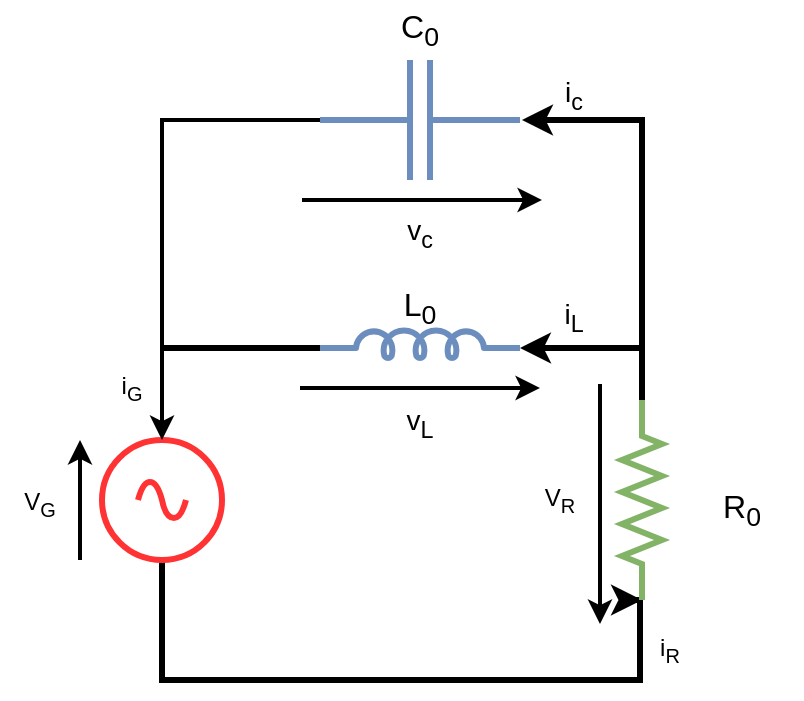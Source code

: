 <mxfile>
    <diagram id="kOpV5S2BEfglIn-J8A7v" name="Page-1">
        <mxGraphModel dx="537" dy="798" grid="1" gridSize="10" guides="1" tooltips="1" connect="1" arrows="1" fold="1" page="1" pageScale="1" pageWidth="850" pageHeight="1100" math="0" shadow="0">
            <root>
                <mxCell id="0"/>
                <mxCell id="1" parent="0"/>
                <mxCell id="RZuOT6L9X6EHLq7gEgHx-15" style="edgeStyle=orthogonalEdgeStyle;rounded=0;orthogonalLoop=1;jettySize=auto;html=1;exitX=0.5;exitY=1;exitDx=0;exitDy=0;exitPerimeter=0;endArrow=classic;endFill=1;strokeWidth=3;entryX=1;entryY=0.5;entryDx=0;entryDy=0;entryPerimeter=0;" parent="1" source="RZuOT6L9X6EHLq7gEgHx-1" target="RZuOT6L9X6EHLq7gEgHx-4" edge="1">
                    <mxGeometry relative="1" as="geometry">
                        <mxPoint x="550" y="480" as="targetPoint"/>
                        <Array as="points">
                            <mxPoint x="241" y="480"/>
                            <mxPoint x="480" y="480"/>
                        </Array>
                    </mxGeometry>
                </mxCell>
                <mxCell id="RZuOT6L9X6EHLq7gEgHx-1" value="" style="pointerEvents=1;verticalLabelPosition=bottom;shadow=0;dashed=0;align=center;html=1;verticalAlign=top;shape=mxgraph.electrical.signal_sources.source;aspect=fixed;points=[[0.5,0,0],[1,0.5,0],[0.5,1,0],[0,0.5,0]];elSignalType=ac;strokeWidth=3;strokeColor=#FF3333;" parent="1" vertex="1">
                    <mxGeometry x="211" y="360" width="60" height="60" as="geometry"/>
                </mxCell>
                <mxCell id="RZuOT6L9X6EHLq7gEgHx-31" style="edgeStyle=orthogonalEdgeStyle;rounded=0;orthogonalLoop=1;jettySize=auto;html=1;exitX=0;exitY=0.5;exitDx=0;exitDy=0;exitPerimeter=0;entryX=0.5;entryY=0;entryDx=0;entryDy=0;entryPerimeter=0;fontSize=14;endArrow=classic;endFill=1;strokeWidth=2;" parent="1" source="RZuOT6L9X6EHLq7gEgHx-2" target="RZuOT6L9X6EHLq7gEgHx-1" edge="1">
                    <mxGeometry relative="1" as="geometry"/>
                </mxCell>
                <mxCell id="RZuOT6L9X6EHLq7gEgHx-2" value="" style="pointerEvents=1;verticalLabelPosition=bottom;shadow=0;dashed=0;align=center;html=1;verticalAlign=top;shape=mxgraph.electrical.capacitors.capacitor_1;fillColor=#dae8fc;strokeColor=#6c8ebf;strokeWidth=3;" parent="1" vertex="1">
                    <mxGeometry x="320" y="170" width="100" height="60" as="geometry"/>
                </mxCell>
                <mxCell id="RZuOT6L9X6EHLq7gEgHx-14" style="edgeStyle=orthogonalEdgeStyle;rounded=0;orthogonalLoop=1;jettySize=auto;html=1;exitX=0;exitY=0.645;exitDx=0;exitDy=0;exitPerimeter=0;endArrow=none;endFill=0;strokeWidth=3;" parent="1" source="RZuOT6L9X6EHLq7gEgHx-3" edge="1">
                    <mxGeometry relative="1" as="geometry">
                        <mxPoint x="240" y="314" as="targetPoint"/>
                    </mxGeometry>
                </mxCell>
                <mxCell id="RZuOT6L9X6EHLq7gEgHx-17" style="edgeStyle=orthogonalEdgeStyle;rounded=0;orthogonalLoop=1;jettySize=auto;html=1;endArrow=classic;endFill=1;strokeWidth=3;entryX=1;entryY=0.645;entryDx=0;entryDy=0;entryPerimeter=0;" parent="1" target="RZuOT6L9X6EHLq7gEgHx-3" edge="1">
                    <mxGeometry relative="1" as="geometry">
                        <mxPoint x="460" y="360" as="targetPoint"/>
                        <mxPoint x="480" y="314" as="sourcePoint"/>
                        <Array as="points">
                            <mxPoint x="430" y="314"/>
                            <mxPoint x="430" y="314"/>
                        </Array>
                    </mxGeometry>
                </mxCell>
                <mxCell id="RZuOT6L9X6EHLq7gEgHx-3" value="" style="pointerEvents=1;verticalLabelPosition=bottom;shadow=0;dashed=0;align=center;html=1;verticalAlign=top;shape=mxgraph.electrical.inductors.inductor_5;fillColor=#dae8fc;strokeColor=#6c8ebf;strokeWidth=3;" parent="1" vertex="1">
                    <mxGeometry x="320" y="305" width="100" height="14" as="geometry"/>
                </mxCell>
                <mxCell id="RZuOT6L9X6EHLq7gEgHx-16" style="edgeStyle=orthogonalEdgeStyle;rounded=0;orthogonalLoop=1;jettySize=auto;html=1;exitX=0;exitY=0.5;exitDx=0;exitDy=0;exitPerimeter=0;endArrow=classic;endFill=1;strokeWidth=3;entryX=1;entryY=0.5;entryDx=0;entryDy=0;entryPerimeter=0;" parent="1" source="RZuOT6L9X6EHLq7gEgHx-4" edge="1">
                    <mxGeometry relative="1" as="geometry">
                        <mxPoint x="421" y="200.0" as="targetPoint"/>
                        <Array as="points">
                            <mxPoint x="481" y="200"/>
                        </Array>
                    </mxGeometry>
                </mxCell>
                <mxCell id="RZuOT6L9X6EHLq7gEgHx-4" value="" style="pointerEvents=1;verticalLabelPosition=bottom;shadow=0;dashed=0;align=center;html=1;verticalAlign=top;shape=mxgraph.electrical.resistors.resistor_2;rotation=90;fillColor=#d5e8d4;strokeColor=#82b366;strokeWidth=3;" parent="1" vertex="1">
                    <mxGeometry x="431" y="380" width="100" height="20" as="geometry"/>
                </mxCell>
                <mxCell id="RZuOT6L9X6EHLq7gEgHx-20" value="&lt;font style=&quot;font-size: 16px&quot;&gt;R&lt;sub&gt;0&lt;/sub&gt;&lt;/font&gt;" style="text;html=1;strokeColor=none;fillColor=none;align=center;verticalAlign=middle;whiteSpace=wrap;rounded=0;" parent="1" vertex="1">
                    <mxGeometry x="501" y="380" width="60" height="30" as="geometry"/>
                </mxCell>
                <mxCell id="RZuOT6L9X6EHLq7gEgHx-21" value="&lt;font style=&quot;font-size: 16px&quot;&gt;C&lt;sub&gt;0&lt;/sub&gt;&lt;/font&gt;" style="text;html=1;strokeColor=none;fillColor=none;align=center;verticalAlign=middle;whiteSpace=wrap;rounded=0;" parent="1" vertex="1">
                    <mxGeometry x="340" y="140" width="60" height="30" as="geometry"/>
                </mxCell>
                <mxCell id="RZuOT6L9X6EHLq7gEgHx-22" value="&lt;div style=&quot;font-size: 16px&quot; align=&quot;center&quot;&gt;&lt;font style=&quot;font-size: 16px&quot;&gt;L&lt;sub&gt;0&lt;/sub&gt;&lt;/font&gt;&lt;/div&gt;" style="text;whiteSpace=wrap;html=1;align=center;" parent="1" vertex="1">
                    <mxGeometry x="350" y="276" width="40" height="30" as="geometry"/>
                </mxCell>
                <mxCell id="RZuOT6L9X6EHLq7gEgHx-23" value="" style="endArrow=classic;html=1;rounded=0;fontSize=16;strokeWidth=2;" parent="1" edge="1">
                    <mxGeometry width="50" height="50" relative="1" as="geometry">
                        <mxPoint x="310" y="334" as="sourcePoint"/>
                        <mxPoint x="430" y="334" as="targetPoint"/>
                    </mxGeometry>
                </mxCell>
                <mxCell id="RZuOT6L9X6EHLq7gEgHx-24" value="" style="endArrow=classic;html=1;rounded=0;fontSize=16;strokeWidth=2;" parent="1" edge="1">
                    <mxGeometry width="50" height="50" relative="1" as="geometry">
                        <mxPoint x="311" y="240.0" as="sourcePoint"/>
                        <mxPoint x="431" y="240.0" as="targetPoint"/>
                    </mxGeometry>
                </mxCell>
                <mxCell id="RZuOT6L9X6EHLq7gEgHx-25" value="&lt;font style=&quot;font-size: 14px&quot;&gt;v&lt;sub&gt;c&lt;/sub&gt;&lt;/font&gt;" style="text;whiteSpace=wrap;html=1;align=center;" parent="1" vertex="1">
                    <mxGeometry x="350" y="240" width="40" height="30" as="geometry"/>
                </mxCell>
                <mxCell id="RZuOT6L9X6EHLq7gEgHx-26" value="&lt;font style=&quot;font-size: 14px&quot;&gt;i&lt;sub&gt;c&lt;/sub&gt;&lt;/font&gt;" style="text;whiteSpace=wrap;html=1;align=center;" parent="1" vertex="1">
                    <mxGeometry x="427" y="171" width="40" height="30" as="geometry"/>
                </mxCell>
                <mxCell id="RZuOT6L9X6EHLq7gEgHx-27" value="&lt;font style=&quot;font-size: 14px&quot;&gt;i&lt;sub&gt;L&lt;/sub&gt;&lt;/font&gt;" style="text;whiteSpace=wrap;html=1;align=center;" parent="1" vertex="1">
                    <mxGeometry x="427" y="282" width="40" height="30" as="geometry"/>
                </mxCell>
                <mxCell id="RZuOT6L9X6EHLq7gEgHx-28" value="&lt;font style=&quot;font-size: 14px&quot;&gt;v&lt;sub&gt;L&lt;/sub&gt;&lt;/font&gt;" style="text;whiteSpace=wrap;html=1;align=center;" parent="1" vertex="1">
                    <mxGeometry x="350" y="335" width="40" height="30" as="geometry"/>
                </mxCell>
                <mxCell id="RZuOT6L9X6EHLq7gEgHx-29" value="i&lt;sub&gt;R&lt;/sub&gt;" style="text;whiteSpace=wrap;html=1;align=center;" parent="1" vertex="1">
                    <mxGeometry x="475" y="450" width="40" height="30" as="geometry"/>
                </mxCell>
                <mxCell id="RZuOT6L9X6EHLq7gEgHx-32" value="i&lt;sub&gt;G&lt;/sub&gt;" style="text;whiteSpace=wrap;html=1;align=center;" parent="1" vertex="1">
                    <mxGeometry x="206" y="319" width="40" height="30" as="geometry"/>
                </mxCell>
                <mxCell id="RZuOT6L9X6EHLq7gEgHx-33" value="" style="endArrow=classic;html=1;rounded=0;fontSize=16;strokeWidth=2;" parent="1" edge="1">
                    <mxGeometry width="50" height="50" relative="1" as="geometry">
                        <mxPoint x="460" y="332" as="sourcePoint"/>
                        <mxPoint x="460" y="452" as="targetPoint"/>
                    </mxGeometry>
                </mxCell>
                <mxCell id="RZuOT6L9X6EHLq7gEgHx-34" value="" style="endArrow=classic;html=1;rounded=0;fontSize=16;strokeWidth=2;" parent="1" edge="1">
                    <mxGeometry width="50" height="50" relative="1" as="geometry">
                        <mxPoint x="200" y="420" as="sourcePoint"/>
                        <mxPoint x="200" y="360" as="targetPoint"/>
                    </mxGeometry>
                </mxCell>
                <mxCell id="RZuOT6L9X6EHLq7gEgHx-35" value="V&lt;sub&gt;G&lt;/sub&gt;" style="text;whiteSpace=wrap;html=1;align=center;" parent="1" vertex="1">
                    <mxGeometry x="160" y="377" width="40" height="30" as="geometry"/>
                </mxCell>
                <mxCell id="RZuOT6L9X6EHLq7gEgHx-36" value="V&lt;sub&gt;R&lt;/sub&gt;" style="text;whiteSpace=wrap;html=1;align=center;" parent="1" vertex="1">
                    <mxGeometry x="420" y="375" width="40" height="30" as="geometry"/>
                </mxCell>
            </root>
        </mxGraphModel>
    </diagram>
</mxfile>